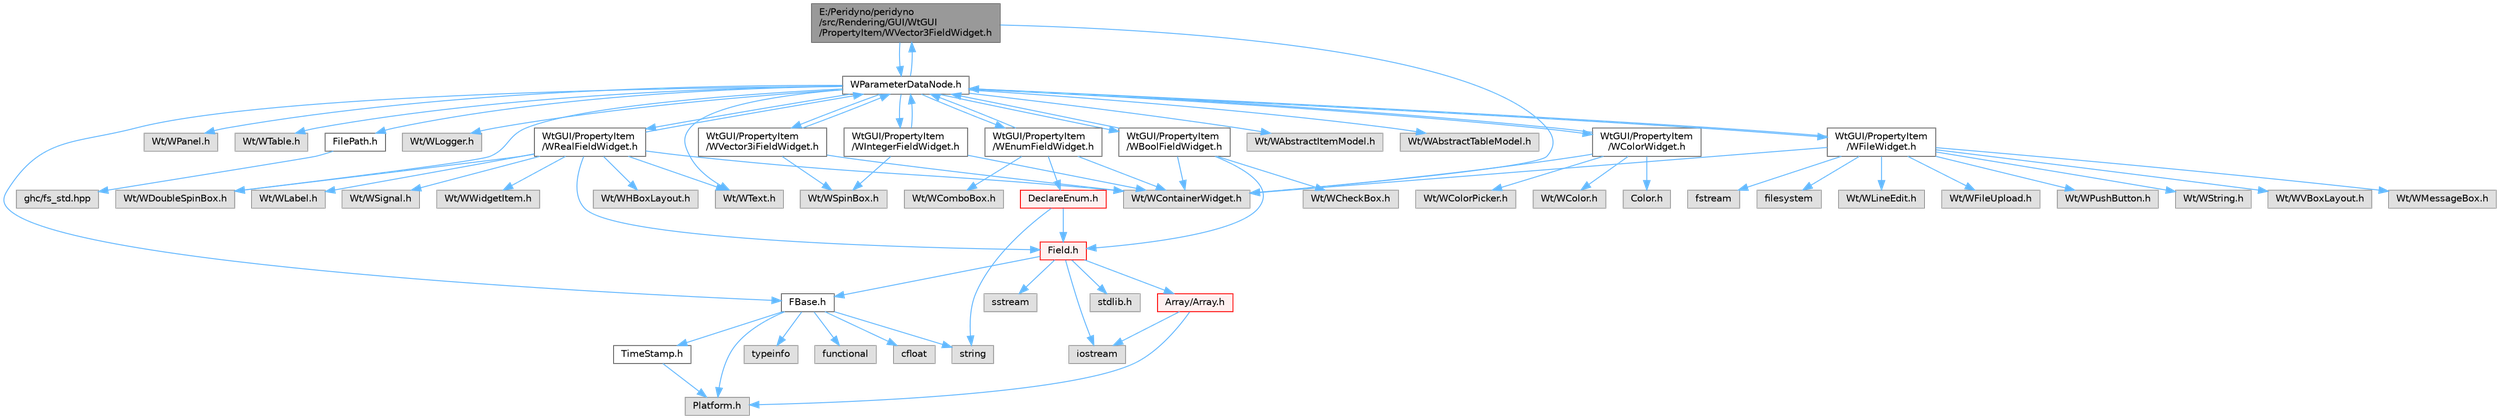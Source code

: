 digraph "E:/Peridyno/peridyno/src/Rendering/GUI/WtGUI/PropertyItem/WVector3FieldWidget.h"
{
 // LATEX_PDF_SIZE
  bgcolor="transparent";
  edge [fontname=Helvetica,fontsize=10,labelfontname=Helvetica,labelfontsize=10];
  node [fontname=Helvetica,fontsize=10,shape=box,height=0.2,width=0.4];
  Node1 [id="Node000001",label="E:/Peridyno/peridyno\l/src/Rendering/GUI/WtGUI\l/PropertyItem/WVector3FieldWidget.h",height=0.2,width=0.4,color="gray40", fillcolor="grey60", style="filled", fontcolor="black",tooltip=" "];
  Node1 -> Node2 [id="edge1_Node000001_Node000002",color="steelblue1",style="solid",tooltip=" "];
  Node2 [id="Node000002",label="Wt/WContainerWidget.h",height=0.2,width=0.4,color="grey60", fillcolor="#E0E0E0", style="filled",tooltip=" "];
  Node1 -> Node3 [id="edge2_Node000001_Node000003",color="steelblue1",style="solid",tooltip=" "];
  Node3 [id="Node000003",label="WParameterDataNode.h",height=0.2,width=0.4,color="grey40", fillcolor="white", style="filled",URL="$_w_parameter_data_node_8h.html",tooltip=" "];
  Node3 -> Node4 [id="edge3_Node000003_Node000004",color="steelblue1",style="solid",tooltip=" "];
  Node4 [id="Node000004",label="Wt/WAbstractItemModel.h",height=0.2,width=0.4,color="grey60", fillcolor="#E0E0E0", style="filled",tooltip=" "];
  Node3 -> Node5 [id="edge4_Node000003_Node000005",color="steelblue1",style="solid",tooltip=" "];
  Node5 [id="Node000005",label="Wt/WAbstractTableModel.h",height=0.2,width=0.4,color="grey60", fillcolor="#E0E0E0", style="filled",tooltip=" "];
  Node3 -> Node6 [id="edge5_Node000003_Node000006",color="steelblue1",style="solid",tooltip=" "];
  Node6 [id="Node000006",label="Wt/WText.h",height=0.2,width=0.4,color="grey60", fillcolor="#E0E0E0", style="filled",tooltip=" "];
  Node3 -> Node7 [id="edge6_Node000003_Node000007",color="steelblue1",style="solid",tooltip=" "];
  Node7 [id="Node000007",label="Wt/WPanel.h",height=0.2,width=0.4,color="grey60", fillcolor="#E0E0E0", style="filled",tooltip=" "];
  Node3 -> Node8 [id="edge7_Node000003_Node000008",color="steelblue1",style="solid",tooltip=" "];
  Node8 [id="Node000008",label="Wt/WTable.h",height=0.2,width=0.4,color="grey60", fillcolor="#E0E0E0", style="filled",tooltip=" "];
  Node3 -> Node9 [id="edge8_Node000003_Node000009",color="steelblue1",style="solid",tooltip=" "];
  Node9 [id="Node000009",label="Wt/WDoubleSpinBox.h",height=0.2,width=0.4,color="grey60", fillcolor="#E0E0E0", style="filled",tooltip=" "];
  Node3 -> Node10 [id="edge9_Node000003_Node000010",color="steelblue1",style="solid",tooltip=" "];
  Node10 [id="Node000010",label="Wt/WLogger.h",height=0.2,width=0.4,color="grey60", fillcolor="#E0E0E0", style="filled",tooltip=" "];
  Node3 -> Node11 [id="edge10_Node000003_Node000011",color="steelblue1",style="solid",tooltip=" "];
  Node11 [id="Node000011",label="FBase.h",height=0.2,width=0.4,color="grey40", fillcolor="white", style="filled",URL="$_f_base_8h.html",tooltip=" "];
  Node11 -> Node12 [id="edge11_Node000011_Node000012",color="steelblue1",style="solid",tooltip=" "];
  Node12 [id="Node000012",label="Platform.h",height=0.2,width=0.4,color="grey60", fillcolor="#E0E0E0", style="filled",tooltip=" "];
  Node11 -> Node13 [id="edge12_Node000011_Node000013",color="steelblue1",style="solid",tooltip=" "];
  Node13 [id="Node000013",label="TimeStamp.h",height=0.2,width=0.4,color="grey40", fillcolor="white", style="filled",URL="$_time_stamp_8h.html",tooltip=" "];
  Node13 -> Node12 [id="edge13_Node000013_Node000012",color="steelblue1",style="solid",tooltip=" "];
  Node11 -> Node14 [id="edge14_Node000011_Node000014",color="steelblue1",style="solid",tooltip=" "];
  Node14 [id="Node000014",label="typeinfo",height=0.2,width=0.4,color="grey60", fillcolor="#E0E0E0", style="filled",tooltip=" "];
  Node11 -> Node15 [id="edge15_Node000011_Node000015",color="steelblue1",style="solid",tooltip=" "];
  Node15 [id="Node000015",label="string",height=0.2,width=0.4,color="grey60", fillcolor="#E0E0E0", style="filled",tooltip=" "];
  Node11 -> Node16 [id="edge16_Node000011_Node000016",color="steelblue1",style="solid",tooltip=" "];
  Node16 [id="Node000016",label="functional",height=0.2,width=0.4,color="grey60", fillcolor="#E0E0E0", style="filled",tooltip=" "];
  Node11 -> Node17 [id="edge17_Node000011_Node000017",color="steelblue1",style="solid",tooltip=" "];
  Node17 [id="Node000017",label="cfloat",height=0.2,width=0.4,color="grey60", fillcolor="#E0E0E0", style="filled",tooltip=" "];
  Node3 -> Node18 [id="edge18_Node000003_Node000018",color="steelblue1",style="solid",tooltip=" "];
  Node18 [id="Node000018",label="FilePath.h",height=0.2,width=0.4,color="grey40", fillcolor="white", style="filled",URL="$_file_path_8h.html",tooltip=" "];
  Node18 -> Node19 [id="edge19_Node000018_Node000019",color="steelblue1",style="solid",tooltip=" "];
  Node19 [id="Node000019",label="ghc/fs_std.hpp",height=0.2,width=0.4,color="grey60", fillcolor="#E0E0E0", style="filled",tooltip=" "];
  Node3 -> Node20 [id="edge20_Node000003_Node000020",color="steelblue1",style="solid",tooltip=" "];
  Node20 [id="Node000020",label="WtGUI/PropertyItem\l/WRealFieldWidget.h",height=0.2,width=0.4,color="grey40", fillcolor="white", style="filled",URL="$_w_real_field_widget_8h.html",tooltip=" "];
  Node20 -> Node2 [id="edge21_Node000020_Node000002",color="steelblue1",style="solid",tooltip=" "];
  Node20 -> Node21 [id="edge22_Node000020_Node000021",color="steelblue1",style="solid",tooltip=" "];
  Node21 [id="Node000021",label="Wt/WWidgetItem.h",height=0.2,width=0.4,color="grey60", fillcolor="#E0E0E0", style="filled",tooltip=" "];
  Node20 -> Node22 [id="edge23_Node000020_Node000022",color="steelblue1",style="solid",tooltip=" "];
  Node22 [id="Node000022",label="Wt/WHBoxLayout.h",height=0.2,width=0.4,color="grey60", fillcolor="#E0E0E0", style="filled",tooltip=" "];
  Node20 -> Node23 [id="edge24_Node000020_Node000023",color="steelblue1",style="solid",tooltip=" "];
  Node23 [id="Node000023",label="Wt/WLabel.h",height=0.2,width=0.4,color="grey60", fillcolor="#E0E0E0", style="filled",tooltip=" "];
  Node20 -> Node6 [id="edge25_Node000020_Node000006",color="steelblue1",style="solid",tooltip=" "];
  Node20 -> Node9 [id="edge26_Node000020_Node000009",color="steelblue1",style="solid",tooltip=" "];
  Node20 -> Node24 [id="edge27_Node000020_Node000024",color="steelblue1",style="solid",tooltip=" "];
  Node24 [id="Node000024",label="Wt/WSignal.h",height=0.2,width=0.4,color="grey60", fillcolor="#E0E0E0", style="filled",tooltip=" "];
  Node20 -> Node25 [id="edge28_Node000020_Node000025",color="steelblue1",style="solid",tooltip=" "];
  Node25 [id="Node000025",label="Field.h",height=0.2,width=0.4,color="red", fillcolor="#FFF0F0", style="filled",URL="$_field_8h.html",tooltip=" "];
  Node25 -> Node26 [id="edge29_Node000025_Node000026",color="steelblue1",style="solid",tooltip=" "];
  Node26 [id="Node000026",label="iostream",height=0.2,width=0.4,color="grey60", fillcolor="#E0E0E0", style="filled",tooltip=" "];
  Node25 -> Node27 [id="edge30_Node000025_Node000027",color="steelblue1",style="solid",tooltip=" "];
  Node27 [id="Node000027",label="stdlib.h",height=0.2,width=0.4,color="grey60", fillcolor="#E0E0E0", style="filled",tooltip=" "];
  Node25 -> Node28 [id="edge31_Node000025_Node000028",color="steelblue1",style="solid",tooltip=" "];
  Node28 [id="Node000028",label="sstream",height=0.2,width=0.4,color="grey60", fillcolor="#E0E0E0", style="filled",tooltip=" "];
  Node25 -> Node11 [id="edge32_Node000025_Node000011",color="steelblue1",style="solid",tooltip=" "];
  Node25 -> Node29 [id="edge33_Node000025_Node000029",color="steelblue1",style="solid",tooltip=" "];
  Node29 [id="Node000029",label="Array/Array.h",height=0.2,width=0.4,color="red", fillcolor="#FFF0F0", style="filled",URL="$_array_8h.html",tooltip=" "];
  Node29 -> Node12 [id="edge34_Node000029_Node000012",color="steelblue1",style="solid",tooltip=" "];
  Node29 -> Node26 [id="edge35_Node000029_Node000026",color="steelblue1",style="solid",tooltip=" "];
  Node20 -> Node3 [id="edge36_Node000020_Node000003",color="steelblue1",style="solid",tooltip=" "];
  Node3 -> Node1 [id="edge37_Node000003_Node000001",color="steelblue1",style="solid",tooltip=" "];
  Node3 -> Node81 [id="edge38_Node000003_Node000081",color="steelblue1",style="solid",tooltip=" "];
  Node81 [id="Node000081",label="WtGUI/PropertyItem\l/WVector3iFieldWidget.h",height=0.2,width=0.4,color="grey40", fillcolor="white", style="filled",URL="$_w_vector3i_field_widget_8h.html",tooltip=" "];
  Node81 -> Node2 [id="edge39_Node000081_Node000002",color="steelblue1",style="solid",tooltip=" "];
  Node81 -> Node82 [id="edge40_Node000081_Node000082",color="steelblue1",style="solid",tooltip=" "];
  Node82 [id="Node000082",label="Wt/WSpinBox.h",height=0.2,width=0.4,color="grey60", fillcolor="#E0E0E0", style="filled",tooltip=" "];
  Node81 -> Node3 [id="edge41_Node000081_Node000003",color="steelblue1",style="solid",tooltip=" "];
  Node3 -> Node83 [id="edge42_Node000003_Node000083",color="steelblue1",style="solid",tooltip=" "];
  Node83 [id="Node000083",label="WtGUI/PropertyItem\l/WBoolFieldWidget.h",height=0.2,width=0.4,color="grey40", fillcolor="white", style="filled",URL="$_w_bool_field_widget_8h.html",tooltip=" "];
  Node83 -> Node2 [id="edge43_Node000083_Node000002",color="steelblue1",style="solid",tooltip=" "];
  Node83 -> Node84 [id="edge44_Node000083_Node000084",color="steelblue1",style="solid",tooltip=" "];
  Node84 [id="Node000084",label="Wt/WCheckBox.h",height=0.2,width=0.4,color="grey60", fillcolor="#E0E0E0", style="filled",tooltip=" "];
  Node83 -> Node25 [id="edge45_Node000083_Node000025",color="steelblue1",style="solid",tooltip=" "];
  Node83 -> Node3 [id="edge46_Node000083_Node000003",color="steelblue1",style="solid",tooltip=" "];
  Node3 -> Node85 [id="edge47_Node000003_Node000085",color="steelblue1",style="solid",tooltip=" "];
  Node85 [id="Node000085",label="WtGUI/PropertyItem\l/WIntegerFieldWidget.h",height=0.2,width=0.4,color="grey40", fillcolor="white", style="filled",URL="$_w_integer_field_widget_8h.html",tooltip=" "];
  Node85 -> Node2 [id="edge48_Node000085_Node000002",color="steelblue1",style="solid",tooltip=" "];
  Node85 -> Node82 [id="edge49_Node000085_Node000082",color="steelblue1",style="solid",tooltip=" "];
  Node85 -> Node3 [id="edge50_Node000085_Node000003",color="steelblue1",style="solid",tooltip=" "];
  Node3 -> Node86 [id="edge51_Node000003_Node000086",color="steelblue1",style="solid",tooltip=" "];
  Node86 [id="Node000086",label="WtGUI/PropertyItem\l/WColorWidget.h",height=0.2,width=0.4,color="grey40", fillcolor="white", style="filled",URL="$_w_color_widget_8h.html",tooltip=" "];
  Node86 -> Node2 [id="edge52_Node000086_Node000002",color="steelblue1",style="solid",tooltip=" "];
  Node86 -> Node87 [id="edge53_Node000086_Node000087",color="steelblue1",style="solid",tooltip=" "];
  Node87 [id="Node000087",label="Wt/WColorPicker.h",height=0.2,width=0.4,color="grey60", fillcolor="#E0E0E0", style="filled",tooltip=" "];
  Node86 -> Node88 [id="edge54_Node000086_Node000088",color="steelblue1",style="solid",tooltip=" "];
  Node88 [id="Node000088",label="Wt/WColor.h",height=0.2,width=0.4,color="grey60", fillcolor="#E0E0E0", style="filled",tooltip=" "];
  Node86 -> Node3 [id="edge55_Node000086_Node000003",color="steelblue1",style="solid",tooltip=" "];
  Node86 -> Node89 [id="edge56_Node000086_Node000089",color="steelblue1",style="solid",tooltip=" "];
  Node89 [id="Node000089",label="Color.h",height=0.2,width=0.4,color="grey60", fillcolor="#E0E0E0", style="filled",tooltip=" "];
  Node3 -> Node90 [id="edge57_Node000003_Node000090",color="steelblue1",style="solid",tooltip=" "];
  Node90 [id="Node000090",label="WtGUI/PropertyItem\l/WFileWidget.h",height=0.2,width=0.4,color="grey40", fillcolor="white", style="filled",URL="$_w_file_widget_8h.html",tooltip=" "];
  Node90 -> Node2 [id="edge58_Node000090_Node000002",color="steelblue1",style="solid",tooltip=" "];
  Node90 -> Node91 [id="edge59_Node000090_Node000091",color="steelblue1",style="solid",tooltip=" "];
  Node91 [id="Node000091",label="Wt/WLineEdit.h",height=0.2,width=0.4,color="grey60", fillcolor="#E0E0E0", style="filled",tooltip=" "];
  Node90 -> Node92 [id="edge60_Node000090_Node000092",color="steelblue1",style="solid",tooltip=" "];
  Node92 [id="Node000092",label="Wt/WFileUpload.h",height=0.2,width=0.4,color="grey60", fillcolor="#E0E0E0", style="filled",tooltip=" "];
  Node90 -> Node93 [id="edge61_Node000090_Node000093",color="steelblue1",style="solid",tooltip=" "];
  Node93 [id="Node000093",label="Wt/WPushButton.h",height=0.2,width=0.4,color="grey60", fillcolor="#E0E0E0", style="filled",tooltip=" "];
  Node90 -> Node94 [id="edge62_Node000090_Node000094",color="steelblue1",style="solid",tooltip=" "];
  Node94 [id="Node000094",label="Wt/WString.h",height=0.2,width=0.4,color="grey60", fillcolor="#E0E0E0", style="filled",tooltip=" "];
  Node90 -> Node95 [id="edge63_Node000090_Node000095",color="steelblue1",style="solid",tooltip=" "];
  Node95 [id="Node000095",label="Wt/WVBoxLayout.h",height=0.2,width=0.4,color="grey60", fillcolor="#E0E0E0", style="filled",tooltip=" "];
  Node90 -> Node96 [id="edge64_Node000090_Node000096",color="steelblue1",style="solid",tooltip=" "];
  Node96 [id="Node000096",label="Wt/WMessageBox.h",height=0.2,width=0.4,color="grey60", fillcolor="#E0E0E0", style="filled",tooltip=" "];
  Node90 -> Node3 [id="edge65_Node000090_Node000003",color="steelblue1",style="solid",tooltip=" "];
  Node90 -> Node97 [id="edge66_Node000090_Node000097",color="steelblue1",style="solid",tooltip=" "];
  Node97 [id="Node000097",label="fstream",height=0.2,width=0.4,color="grey60", fillcolor="#E0E0E0", style="filled",tooltip=" "];
  Node90 -> Node98 [id="edge67_Node000090_Node000098",color="steelblue1",style="solid",tooltip=" "];
  Node98 [id="Node000098",label="filesystem",height=0.2,width=0.4,color="grey60", fillcolor="#E0E0E0", style="filled",tooltip=" "];
  Node3 -> Node99 [id="edge68_Node000003_Node000099",color="steelblue1",style="solid",tooltip=" "];
  Node99 [id="Node000099",label="WtGUI/PropertyItem\l/WEnumFieldWidget.h",height=0.2,width=0.4,color="grey40", fillcolor="white", style="filled",URL="$_w_enum_field_widget_8h.html",tooltip=" "];
  Node99 -> Node2 [id="edge69_Node000099_Node000002",color="steelblue1",style="solid",tooltip=" "];
  Node99 -> Node100 [id="edge70_Node000099_Node000100",color="steelblue1",style="solid",tooltip=" "];
  Node100 [id="Node000100",label="Wt/WComboBox.h",height=0.2,width=0.4,color="grey60", fillcolor="#E0E0E0", style="filled",tooltip=" "];
  Node99 -> Node3 [id="edge71_Node000099_Node000003",color="steelblue1",style="solid",tooltip=" "];
  Node99 -> Node101 [id="edge72_Node000099_Node000101",color="steelblue1",style="solid",tooltip=" "];
  Node101 [id="Node000101",label="DeclareEnum.h",height=0.2,width=0.4,color="red", fillcolor="#FFF0F0", style="filled",URL="$_declare_enum_8h.html",tooltip=" "];
  Node101 -> Node15 [id="edge73_Node000101_Node000015",color="steelblue1",style="solid",tooltip=" "];
  Node101 -> Node25 [id="edge74_Node000101_Node000025",color="steelblue1",style="solid",tooltip=" "];
}
